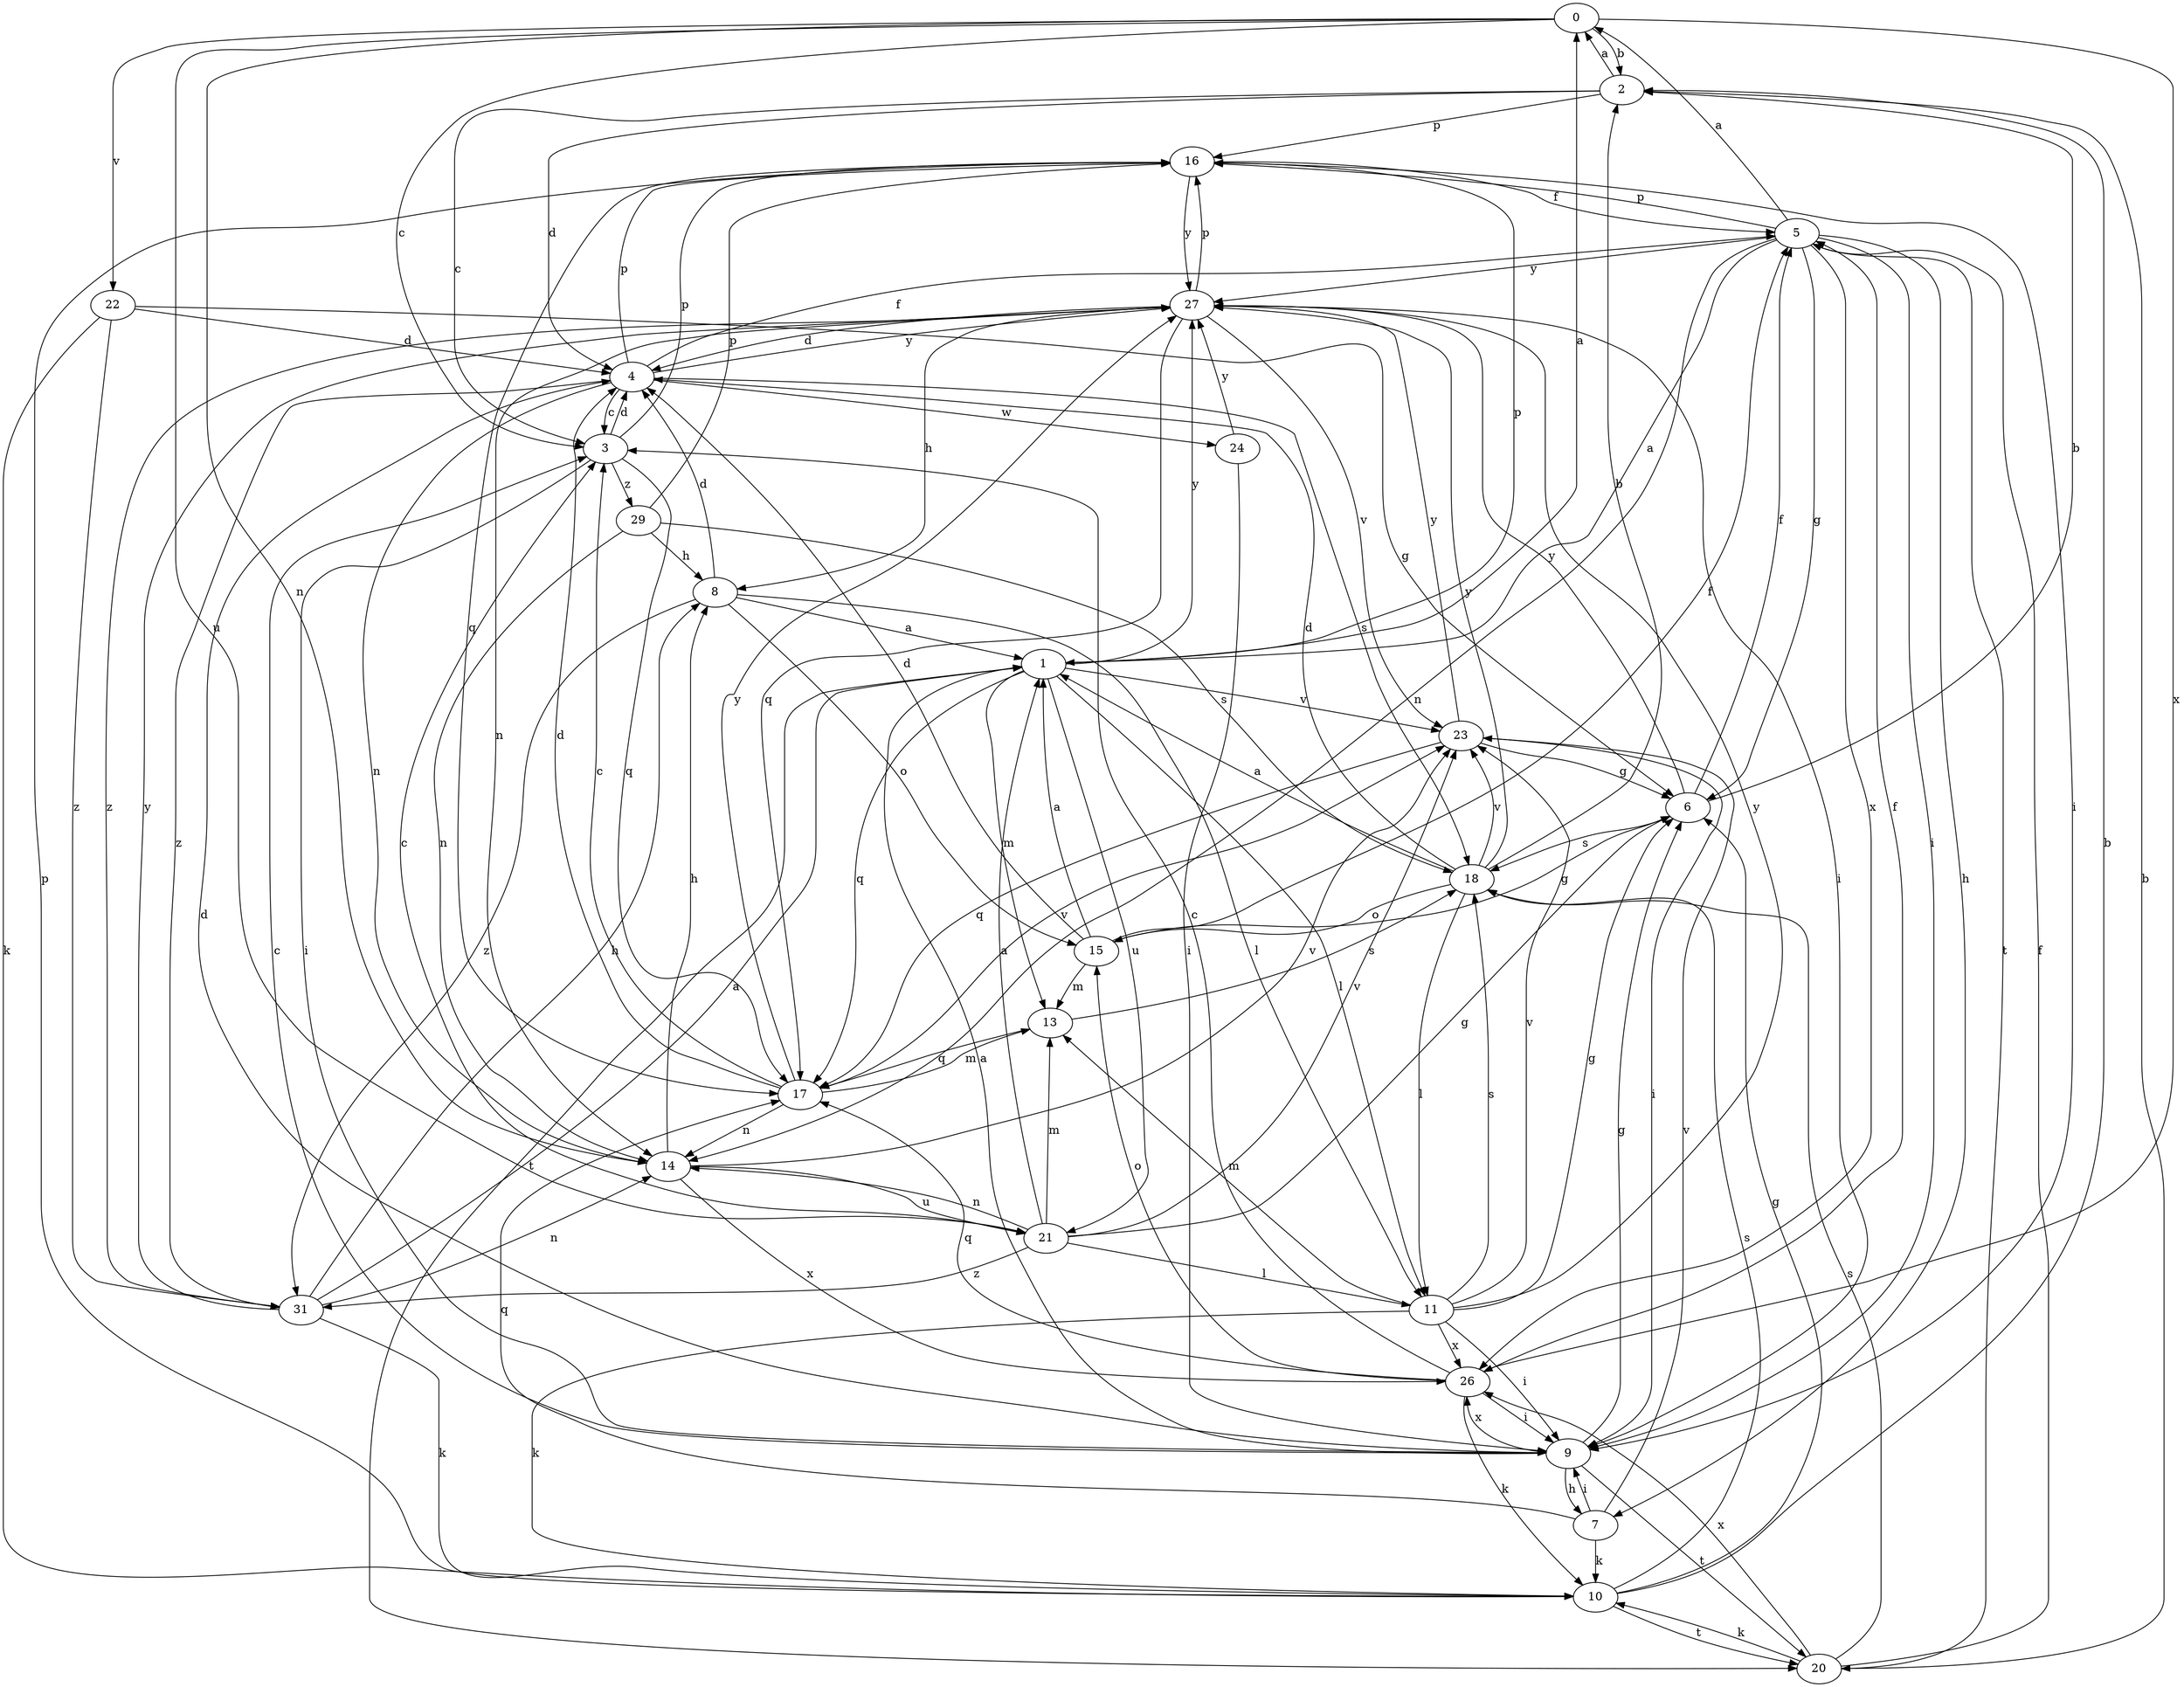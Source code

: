 strict digraph  {
0;
1;
2;
3;
4;
5;
6;
7;
8;
9;
10;
11;
13;
14;
15;
16;
17;
18;
20;
21;
22;
23;
24;
26;
27;
29;
31;
0 -> 2  [label=b];
0 -> 3  [label=c];
0 -> 14  [label=n];
0 -> 21  [label=u];
0 -> 22  [label=v];
0 -> 26  [label=x];
1 -> 0  [label=a];
1 -> 11  [label=l];
1 -> 13  [label=m];
1 -> 16  [label=p];
1 -> 17  [label=q];
1 -> 20  [label=t];
1 -> 21  [label=u];
1 -> 23  [label=v];
1 -> 27  [label=y];
2 -> 0  [label=a];
2 -> 3  [label=c];
2 -> 4  [label=d];
2 -> 16  [label=p];
3 -> 4  [label=d];
3 -> 9  [label=i];
3 -> 16  [label=p];
3 -> 17  [label=q];
3 -> 29  [label=z];
4 -> 3  [label=c];
4 -> 5  [label=f];
4 -> 14  [label=n];
4 -> 16  [label=p];
4 -> 18  [label=s];
4 -> 24  [label=w];
4 -> 27  [label=y];
4 -> 31  [label=z];
5 -> 0  [label=a];
5 -> 1  [label=a];
5 -> 6  [label=g];
5 -> 7  [label=h];
5 -> 9  [label=i];
5 -> 14  [label=n];
5 -> 16  [label=p];
5 -> 20  [label=t];
5 -> 26  [label=x];
5 -> 27  [label=y];
6 -> 2  [label=b];
6 -> 5  [label=f];
6 -> 18  [label=s];
6 -> 27  [label=y];
7 -> 9  [label=i];
7 -> 10  [label=k];
7 -> 17  [label=q];
7 -> 23  [label=v];
8 -> 1  [label=a];
8 -> 4  [label=d];
8 -> 11  [label=l];
8 -> 15  [label=o];
8 -> 31  [label=z];
9 -> 1  [label=a];
9 -> 3  [label=c];
9 -> 4  [label=d];
9 -> 6  [label=g];
9 -> 7  [label=h];
9 -> 20  [label=t];
9 -> 26  [label=x];
10 -> 2  [label=b];
10 -> 6  [label=g];
10 -> 16  [label=p];
10 -> 18  [label=s];
10 -> 20  [label=t];
11 -> 6  [label=g];
11 -> 9  [label=i];
11 -> 10  [label=k];
11 -> 13  [label=m];
11 -> 18  [label=s];
11 -> 23  [label=v];
11 -> 26  [label=x];
11 -> 27  [label=y];
13 -> 17  [label=q];
13 -> 18  [label=s];
14 -> 8  [label=h];
14 -> 21  [label=u];
14 -> 23  [label=v];
14 -> 26  [label=x];
15 -> 1  [label=a];
15 -> 4  [label=d];
15 -> 5  [label=f];
15 -> 6  [label=g];
15 -> 13  [label=m];
16 -> 5  [label=f];
16 -> 9  [label=i];
16 -> 17  [label=q];
16 -> 27  [label=y];
17 -> 3  [label=c];
17 -> 4  [label=d];
17 -> 13  [label=m];
17 -> 14  [label=n];
17 -> 23  [label=v];
17 -> 27  [label=y];
18 -> 1  [label=a];
18 -> 2  [label=b];
18 -> 4  [label=d];
18 -> 11  [label=l];
18 -> 15  [label=o];
18 -> 23  [label=v];
18 -> 27  [label=y];
20 -> 2  [label=b];
20 -> 5  [label=f];
20 -> 10  [label=k];
20 -> 18  [label=s];
20 -> 26  [label=x];
21 -> 1  [label=a];
21 -> 3  [label=c];
21 -> 6  [label=g];
21 -> 11  [label=l];
21 -> 13  [label=m];
21 -> 14  [label=n];
21 -> 23  [label=v];
21 -> 31  [label=z];
22 -> 4  [label=d];
22 -> 6  [label=g];
22 -> 10  [label=k];
22 -> 31  [label=z];
23 -> 6  [label=g];
23 -> 9  [label=i];
23 -> 17  [label=q];
23 -> 27  [label=y];
24 -> 9  [label=i];
24 -> 27  [label=y];
26 -> 3  [label=c];
26 -> 5  [label=f];
26 -> 9  [label=i];
26 -> 10  [label=k];
26 -> 15  [label=o];
26 -> 17  [label=q];
27 -> 4  [label=d];
27 -> 8  [label=h];
27 -> 9  [label=i];
27 -> 14  [label=n];
27 -> 16  [label=p];
27 -> 17  [label=q];
27 -> 23  [label=v];
27 -> 31  [label=z];
29 -> 8  [label=h];
29 -> 14  [label=n];
29 -> 16  [label=p];
29 -> 18  [label=s];
31 -> 1  [label=a];
31 -> 8  [label=h];
31 -> 10  [label=k];
31 -> 14  [label=n];
31 -> 27  [label=y];
}
